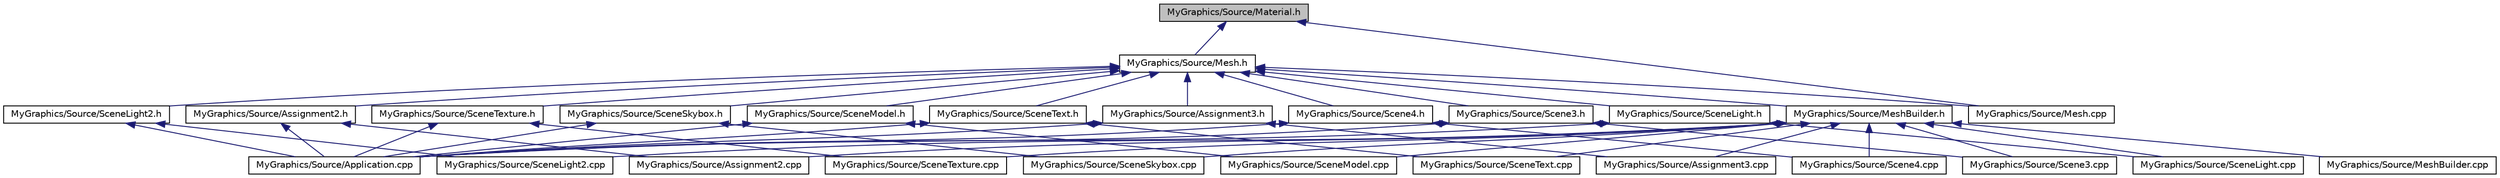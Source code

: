 digraph "MyGraphics/Source/Material.h"
{
  bgcolor="transparent";
  edge [fontname="Helvetica",fontsize="10",labelfontname="Helvetica",labelfontsize="10"];
  node [fontname="Helvetica",fontsize="10",shape=record];
  Node1 [label="MyGraphics/Source/Material.h",height=0.2,width=0.4,color="black", fillcolor="grey75", style="filled", fontcolor="black"];
  Node1 -> Node2 [dir="back",color="midnightblue",fontsize="10",style="solid",fontname="Helvetica"];
  Node2 [label="MyGraphics/Source/Mesh.h",height=0.2,width=0.4,color="black",URL="$Mesh_8h.html"];
  Node2 -> Node3 [dir="back",color="midnightblue",fontsize="10",style="solid",fontname="Helvetica"];
  Node3 [label="MyGraphics/Source/Scene3.h",height=0.2,width=0.4,color="black",URL="$Scene3_8h.html"];
  Node3 -> Node4 [dir="back",color="midnightblue",fontsize="10",style="solid",fontname="Helvetica"];
  Node4 [label="MyGraphics/Source/Application.cpp",height=0.2,width=0.4,color="black",URL="$Application_8cpp.html"];
  Node3 -> Node5 [dir="back",color="midnightblue",fontsize="10",style="solid",fontname="Helvetica"];
  Node5 [label="MyGraphics/Source/Scene3.cpp",height=0.2,width=0.4,color="black",URL="$Scene3_8cpp.html"];
  Node2 -> Node6 [dir="back",color="midnightblue",fontsize="10",style="solid",fontname="Helvetica"];
  Node6 [label="MyGraphics/Source/Scene4.h",height=0.2,width=0.4,color="black",URL="$Scene4_8h.html"];
  Node6 -> Node4 [dir="back",color="midnightblue",fontsize="10",style="solid",fontname="Helvetica"];
  Node6 -> Node7 [dir="back",color="midnightblue",fontsize="10",style="solid",fontname="Helvetica"];
  Node7 [label="MyGraphics/Source/Scene4.cpp",height=0.2,width=0.4,color="black",URL="$Scene4_8cpp.html"];
  Node2 -> Node8 [dir="back",color="midnightblue",fontsize="10",style="solid",fontname="Helvetica"];
  Node8 [label="MyGraphics/Source/SceneLight.h",height=0.2,width=0.4,color="black",URL="$SceneLight_8h.html"];
  Node8 -> Node4 [dir="back",color="midnightblue",fontsize="10",style="solid",fontname="Helvetica"];
  Node8 -> Node9 [dir="back",color="midnightblue",fontsize="10",style="solid",fontname="Helvetica"];
  Node9 [label="MyGraphics/Source/SceneLight.cpp",height=0.2,width=0.4,color="black",URL="$SceneLight_8cpp.html"];
  Node2 -> Node10 [dir="back",color="midnightblue",fontsize="10",style="solid",fontname="Helvetica"];
  Node10 [label="MyGraphics/Source/SceneLight2.h",height=0.2,width=0.4,color="black",URL="$SceneLight2_8h.html"];
  Node10 -> Node4 [dir="back",color="midnightblue",fontsize="10",style="solid",fontname="Helvetica"];
  Node10 -> Node11 [dir="back",color="midnightblue",fontsize="10",style="solid",fontname="Helvetica"];
  Node11 [label="MyGraphics/Source/SceneLight2.cpp",height=0.2,width=0.4,color="black",URL="$SceneLight2_8cpp.html"];
  Node2 -> Node12 [dir="back",color="midnightblue",fontsize="10",style="solid",fontname="Helvetica"];
  Node12 [label="MyGraphics/Source/Assignment2.h",height=0.2,width=0.4,color="black",URL="$Assignment2_8h.html"];
  Node12 -> Node4 [dir="back",color="midnightblue",fontsize="10",style="solid",fontname="Helvetica"];
  Node12 -> Node13 [dir="back",color="midnightblue",fontsize="10",style="solid",fontname="Helvetica"];
  Node13 [label="MyGraphics/Source/Assignment2.cpp",height=0.2,width=0.4,color="black",URL="$Assignment2_8cpp.html"];
  Node2 -> Node14 [dir="back",color="midnightblue",fontsize="10",style="solid",fontname="Helvetica"];
  Node14 [label="MyGraphics/Source/SceneTexture.h",height=0.2,width=0.4,color="black",URL="$SceneTexture_8h.html"];
  Node14 -> Node4 [dir="back",color="midnightblue",fontsize="10",style="solid",fontname="Helvetica"];
  Node14 -> Node15 [dir="back",color="midnightblue",fontsize="10",style="solid",fontname="Helvetica"];
  Node15 [label="MyGraphics/Source/SceneTexture.cpp",height=0.2,width=0.4,color="black",URL="$SceneTexture_8cpp.html"];
  Node2 -> Node16 [dir="back",color="midnightblue",fontsize="10",style="solid",fontname="Helvetica"];
  Node16 [label="MyGraphics/Source/SceneSkybox.h",height=0.2,width=0.4,color="black",URL="$SceneSkybox_8h.html"];
  Node16 -> Node4 [dir="back",color="midnightblue",fontsize="10",style="solid",fontname="Helvetica"];
  Node16 -> Node17 [dir="back",color="midnightblue",fontsize="10",style="solid",fontname="Helvetica"];
  Node17 [label="MyGraphics/Source/SceneSkybox.cpp",height=0.2,width=0.4,color="black",URL="$SceneSkybox_8cpp.html"];
  Node2 -> Node18 [dir="back",color="midnightblue",fontsize="10",style="solid",fontname="Helvetica"];
  Node18 [label="MyGraphics/Source/SceneModel.h",height=0.2,width=0.4,color="black",URL="$SceneModel_8h.html"];
  Node18 -> Node4 [dir="back",color="midnightblue",fontsize="10",style="solid",fontname="Helvetica"];
  Node18 -> Node19 [dir="back",color="midnightblue",fontsize="10",style="solid",fontname="Helvetica"];
  Node19 [label="MyGraphics/Source/SceneModel.cpp",height=0.2,width=0.4,color="black",URL="$SceneModel_8cpp.html"];
  Node2 -> Node20 [dir="back",color="midnightblue",fontsize="10",style="solid",fontname="Helvetica"];
  Node20 [label="MyGraphics/Source/SceneText.h",height=0.2,width=0.4,color="black",URL="$SceneText_8h.html"];
  Node20 -> Node4 [dir="back",color="midnightblue",fontsize="10",style="solid",fontname="Helvetica"];
  Node20 -> Node21 [dir="back",color="midnightblue",fontsize="10",style="solid",fontname="Helvetica"];
  Node21 [label="MyGraphics/Source/SceneText.cpp",height=0.2,width=0.4,color="black",URL="$SceneText_8cpp.html"];
  Node2 -> Node22 [dir="back",color="midnightblue",fontsize="10",style="solid",fontname="Helvetica"];
  Node22 [label="MyGraphics/Source/Assignment3.h",height=0.2,width=0.4,color="black",URL="$Assignment3_8h.html"];
  Node22 -> Node4 [dir="back",color="midnightblue",fontsize="10",style="solid",fontname="Helvetica"];
  Node22 -> Node23 [dir="back",color="midnightblue",fontsize="10",style="solid",fontname="Helvetica"];
  Node23 [label="MyGraphics/Source/Assignment3.cpp",height=0.2,width=0.4,color="black",URL="$Assignment3_8cpp.html"];
  Node2 -> Node24 [dir="back",color="midnightblue",fontsize="10",style="solid",fontname="Helvetica"];
  Node24 [label="MyGraphics/Source/MeshBuilder.h",height=0.2,width=0.4,color="black",URL="$MeshBuilder_8h.html"];
  Node24 -> Node13 [dir="back",color="midnightblue",fontsize="10",style="solid",fontname="Helvetica"];
  Node24 -> Node23 [dir="back",color="midnightblue",fontsize="10",style="solid",fontname="Helvetica"];
  Node24 -> Node25 [dir="back",color="midnightblue",fontsize="10",style="solid",fontname="Helvetica"];
  Node25 [label="MyGraphics/Source/MeshBuilder.cpp",height=0.2,width=0.4,color="black",URL="$MeshBuilder_8cpp.html"];
  Node24 -> Node5 [dir="back",color="midnightblue",fontsize="10",style="solid",fontname="Helvetica"];
  Node24 -> Node7 [dir="back",color="midnightblue",fontsize="10",style="solid",fontname="Helvetica"];
  Node24 -> Node9 [dir="back",color="midnightblue",fontsize="10",style="solid",fontname="Helvetica"];
  Node24 -> Node11 [dir="back",color="midnightblue",fontsize="10",style="solid",fontname="Helvetica"];
  Node24 -> Node19 [dir="back",color="midnightblue",fontsize="10",style="solid",fontname="Helvetica"];
  Node24 -> Node17 [dir="back",color="midnightblue",fontsize="10",style="solid",fontname="Helvetica"];
  Node24 -> Node21 [dir="back",color="midnightblue",fontsize="10",style="solid",fontname="Helvetica"];
  Node24 -> Node15 [dir="back",color="midnightblue",fontsize="10",style="solid",fontname="Helvetica"];
  Node2 -> Node26 [dir="back",color="midnightblue",fontsize="10",style="solid",fontname="Helvetica"];
  Node26 [label="MyGraphics/Source/Mesh.cpp",height=0.2,width=0.4,color="black",URL="$Mesh_8cpp.html"];
  Node1 -> Node26 [dir="back",color="midnightblue",fontsize="10",style="solid",fontname="Helvetica"];
}

